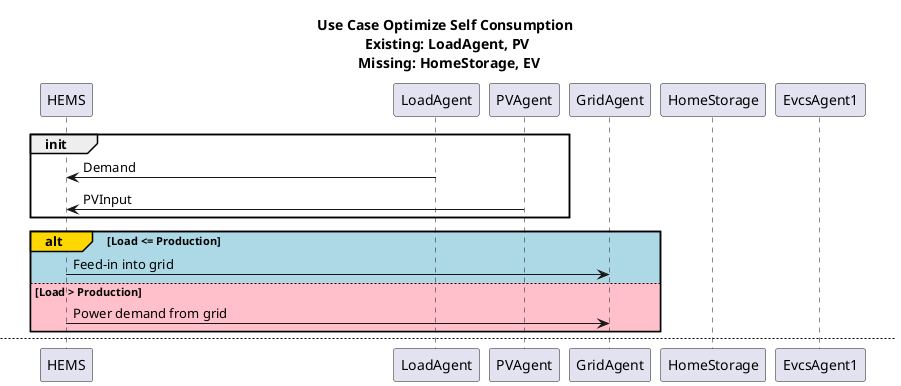 @startuml
title Use Case Optimize Self Consumption \n Existing: LoadAgent, PV \n Missing: HomeStorage, EV
participant HEMS
group init
LoadAgent -> HEMS: Demand
PVAgent -> HEMS: PVInput
end
alt#Gold #LightBlue Load <= Production
    HEMS -> GridAgent: Feed-in into grid
else #Pink Load > Production
    HEMS -> GridAgent: Power demand from grid
end

newpage Use Case Optimize Self Consumption \n Existing: LoadAgent, HomeStorage, PV \n Missing: EV
group init
LoadAgent -> HEMS: Demand
PVAgent -> HEMS: PVInput
HomeStorage -> HEMS: SoC
end
group#Gold #LightBlue Load <= Production
    alt#Gold #LightBlue HomeStorage < 1
    HEMS -> HomeStorage: Charge HomeStorage
    else #Pink HomeStorage Soc = 1
    HEMS -> GridAgent: Feed-in into grid
    end
else #Pink Load > Production
    alt#Gold #LightBlue HomeStorage > 0
    HEMS -> HomeStorage: Uncharge HomeStorage
    else #Pink HomeStorage = 0
    HEMS -> GridAgent: Power demand
end
end

newpage Use Case Optimize Self Consumption \n Existing: LoadAgent, HomeStorage, PV, EV \n Missing: -
group init
LoadAgent -> HEMS: Demand
PVAgent -> HEMS: PVInput
EvcsAgent1 -> HEMS: SoC, Demand, FlexibilityOffer
HomeStorage -> HEMS: SoC
end
group#Gold #LightBlue Load <= Production
    group to be discussed
    HEMS -> HEMS: a. Charge EV before HomeStorage \n b. first HomeStorage then EV \n c. both at same time?
        end
    alt#Gold #LightBlue EV Soc< 1
    HEMS -> EvcsAgent1: Charge EV
    else #Pink EV SoC = 1
        alt#Gold #LightBlue HomeStorage SoC < 1
            HEMS -> HomeStorage: Charge HomeStorage
        else #Pink HomeStorage Soc = 1
            HEMS -> GridAgent: Feed in to grid
        end
    end

else #Pink Load > Production
    group to be discussed
    HEMS -> HEMS: General approach:\n Uncharge HEMS before Uncharge EV
    HEMS -> HEMS: Charge Car?\n 1. Simple: no. \n 2. Fullfill charging demand of car as normal \n 3. Check weather forecast for charging car?
    HEMS -> HEMS: Uncharge Car?\n 1. Simple: no \n 2. Check driving demand or level and uncharge still SoC X \n 3. Weather forecast and optimal solution
    end
    alt#Gold #LightBlue HomeStorage SoC > 0
    HEMS -> HomeStorage: Uncharge HomeStorage
    else #Pink HomeStorage SoC = 0
    HEMS-> GridAgent: Power demand
    end
end

@enduml

